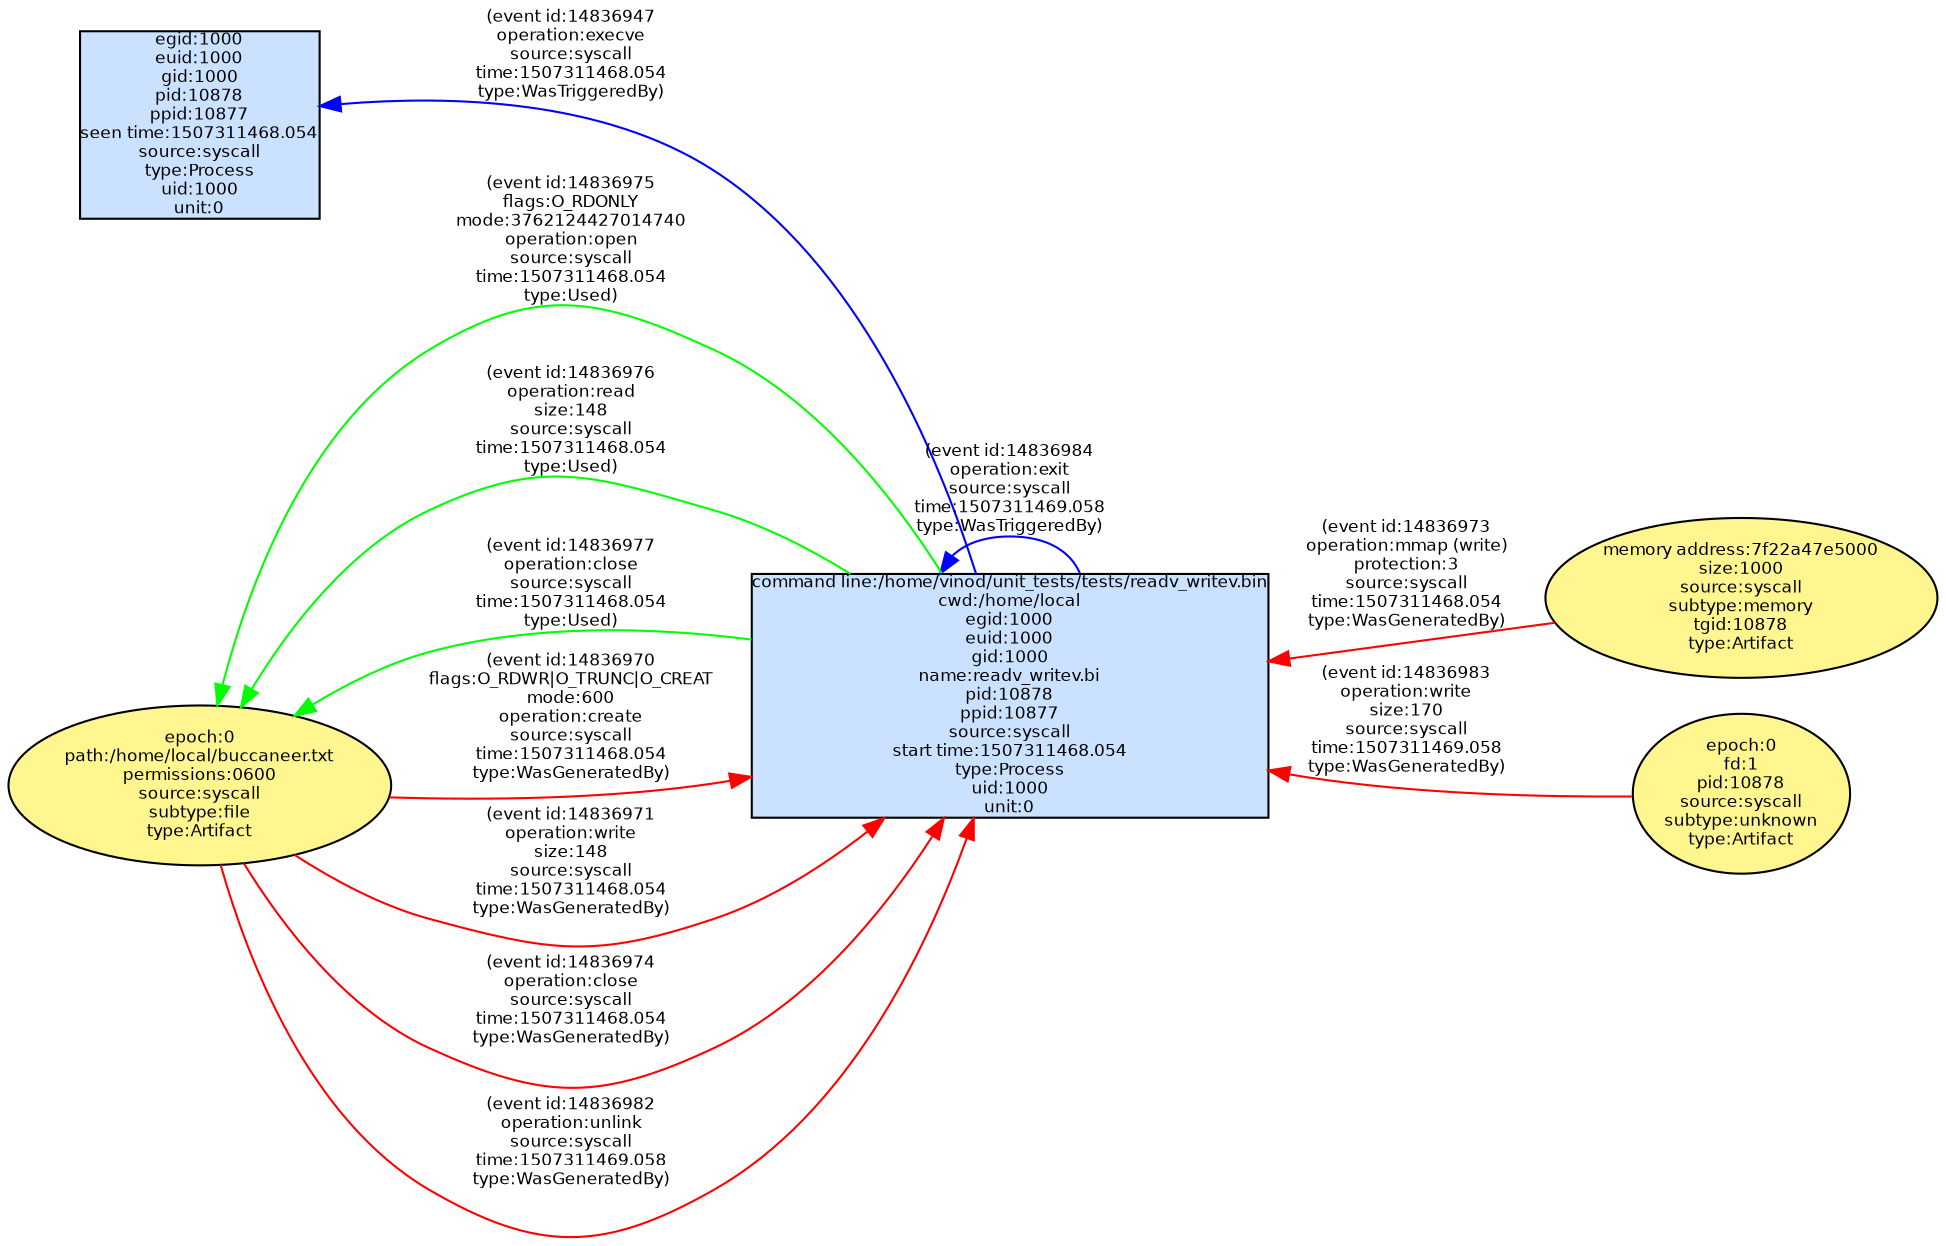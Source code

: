 digraph spade2dot {
graph [rankdir = "RL"];
node [fontname="Helvetica" fontsize="8" style="filled" margin="0.0,0.0"];
edge [fontname="Helvetica" fontsize="8"];
"2726141391e0d7a4f3be00cb39e8d8c3" [label="egid:1000\neuid:1000\ngid:1000\npid:10878\nppid:10877\nseen time:1507311468.054\nsource:syscall\ntype:Process\nuid:1000\nunit:0" shape="box" fillcolor="lightsteelblue1"];
"bdccd4a6a99f644f80b5b5a782ad9eca" [label="command line:/home/vinod/unit_tests/tests/readv_writev.bin\ncwd:/home/local\negid:1000\neuid:1000\ngid:1000\nname:readv_writev.bi\npid:10878\nppid:10877\nsource:syscall\nstart time:1507311468.054\ntype:Process\nuid:1000\nunit:0" shape="box" fillcolor="lightsteelblue1"];
"bdccd4a6a99f644f80b5b5a782ad9eca" -> "2726141391e0d7a4f3be00cb39e8d8c3" [label="(event id:14836947\noperation:execve\nsource:syscall\ntime:1507311468.054\ntype:WasTriggeredBy)" color="blue" style="solid"];
"7e0d0d753c3d0d47f10ff4885d1c9083" [label="epoch:0\npath:/home/local/buccaneer.txt\npermissions:0600\nsource:syscall\nsubtype:file\ntype:Artifact" shape="ellipse" fillcolor="khaki1"];
"7e0d0d753c3d0d47f10ff4885d1c9083" -> "bdccd4a6a99f644f80b5b5a782ad9eca" [label="(event id:14836970\nflags:O_RDWR|O_TRUNC|O_CREAT\nmode:600\noperation:create\nsource:syscall\ntime:1507311468.054\ntype:WasGeneratedBy)" color="red" style="solid"];
"7e0d0d753c3d0d47f10ff4885d1c9083" -> "bdccd4a6a99f644f80b5b5a782ad9eca" [label="(event id:14836971\noperation:write\nsize:148\nsource:syscall\ntime:1507311468.054\ntype:WasGeneratedBy)" color="red" style="solid"];
"562a4085a0ce2fa705dbb7ad037594a7" [label="memory address:7f22a47e5000\nsize:1000\nsource:syscall\nsubtype:memory\ntgid:10878\ntype:Artifact" shape="ellipse" fillcolor="khaki1"];
"562a4085a0ce2fa705dbb7ad037594a7" -> "bdccd4a6a99f644f80b5b5a782ad9eca" [label="(event id:14836973\noperation:mmap (write)\nprotection:3\nsource:syscall\ntime:1507311468.054\ntype:WasGeneratedBy)" color="red" style="solid"];
"7e0d0d753c3d0d47f10ff4885d1c9083" -> "bdccd4a6a99f644f80b5b5a782ad9eca" [label="(event id:14836974\noperation:close\nsource:syscall\ntime:1507311468.054\ntype:WasGeneratedBy)" color="red" style="solid"];
"bdccd4a6a99f644f80b5b5a782ad9eca" -> "7e0d0d753c3d0d47f10ff4885d1c9083" [label="(event id:14836975\nflags:O_RDONLY\nmode:3762124427014740\noperation:open\nsource:syscall\ntime:1507311468.054\ntype:Used)" color="green" style="solid"];
"bdccd4a6a99f644f80b5b5a782ad9eca" -> "7e0d0d753c3d0d47f10ff4885d1c9083" [label="(event id:14836976\noperation:read\nsize:148\nsource:syscall\ntime:1507311468.054\ntype:Used)" color="green" style="solid"];
"bdccd4a6a99f644f80b5b5a782ad9eca" -> "7e0d0d753c3d0d47f10ff4885d1c9083" [label="(event id:14836977\noperation:close\nsource:syscall\ntime:1507311468.054\ntype:Used)" color="green" style="solid"];
"7e0d0d753c3d0d47f10ff4885d1c9083" -> "bdccd4a6a99f644f80b5b5a782ad9eca" [label="(event id:14836982\noperation:unlink\nsource:syscall\ntime:1507311469.058\ntype:WasGeneratedBy)" color="red" style="solid"];
"76c367f6eb4cd0589e1fb8648e3c7ce3" [label="epoch:0\nfd:1\npid:10878\nsource:syscall\nsubtype:unknown\ntype:Artifact" shape="ellipse" fillcolor="khaki1"];
"76c367f6eb4cd0589e1fb8648e3c7ce3" -> "bdccd4a6a99f644f80b5b5a782ad9eca" [label="(event id:14836983\noperation:write\nsize:170\nsource:syscall\ntime:1507311469.058\ntype:WasGeneratedBy)" color="red" style="solid"];
"bdccd4a6a99f644f80b5b5a782ad9eca" -> "bdccd4a6a99f644f80b5b5a782ad9eca" [label="(event id:14836984\noperation:exit\nsource:syscall\ntime:1507311469.058\ntype:WasTriggeredBy)" color="blue" style="solid"];
}

